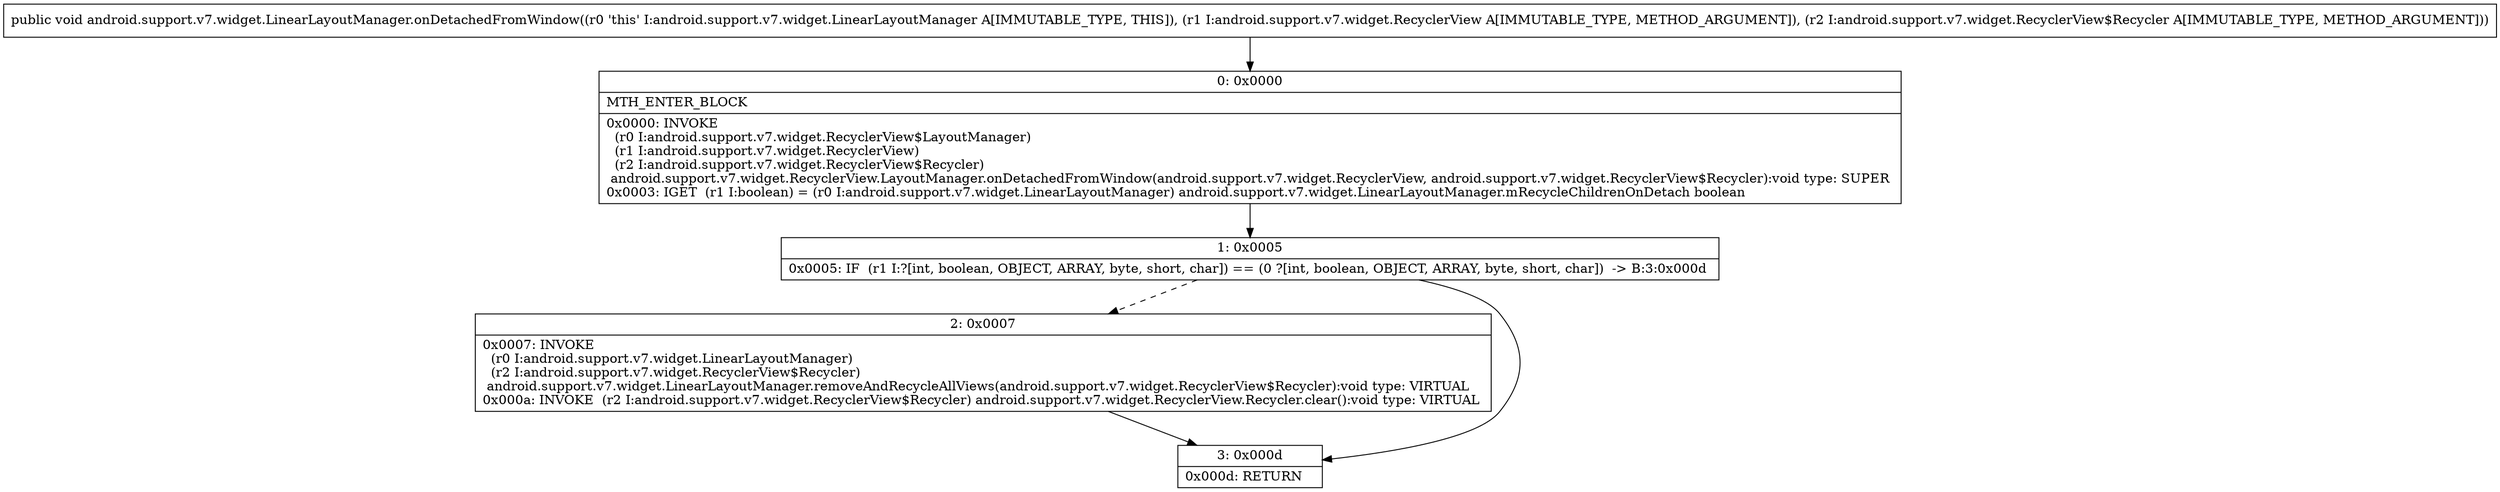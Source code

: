 digraph "CFG forandroid.support.v7.widget.LinearLayoutManager.onDetachedFromWindow(Landroid\/support\/v7\/widget\/RecyclerView;Landroid\/support\/v7\/widget\/RecyclerView$Recycler;)V" {
Node_0 [shape=record,label="{0\:\ 0x0000|MTH_ENTER_BLOCK\l|0x0000: INVOKE  \l  (r0 I:android.support.v7.widget.RecyclerView$LayoutManager)\l  (r1 I:android.support.v7.widget.RecyclerView)\l  (r2 I:android.support.v7.widget.RecyclerView$Recycler)\l android.support.v7.widget.RecyclerView.LayoutManager.onDetachedFromWindow(android.support.v7.widget.RecyclerView, android.support.v7.widget.RecyclerView$Recycler):void type: SUPER \l0x0003: IGET  (r1 I:boolean) = (r0 I:android.support.v7.widget.LinearLayoutManager) android.support.v7.widget.LinearLayoutManager.mRecycleChildrenOnDetach boolean \l}"];
Node_1 [shape=record,label="{1\:\ 0x0005|0x0005: IF  (r1 I:?[int, boolean, OBJECT, ARRAY, byte, short, char]) == (0 ?[int, boolean, OBJECT, ARRAY, byte, short, char])  \-\> B:3:0x000d \l}"];
Node_2 [shape=record,label="{2\:\ 0x0007|0x0007: INVOKE  \l  (r0 I:android.support.v7.widget.LinearLayoutManager)\l  (r2 I:android.support.v7.widget.RecyclerView$Recycler)\l android.support.v7.widget.LinearLayoutManager.removeAndRecycleAllViews(android.support.v7.widget.RecyclerView$Recycler):void type: VIRTUAL \l0x000a: INVOKE  (r2 I:android.support.v7.widget.RecyclerView$Recycler) android.support.v7.widget.RecyclerView.Recycler.clear():void type: VIRTUAL \l}"];
Node_3 [shape=record,label="{3\:\ 0x000d|0x000d: RETURN   \l}"];
MethodNode[shape=record,label="{public void android.support.v7.widget.LinearLayoutManager.onDetachedFromWindow((r0 'this' I:android.support.v7.widget.LinearLayoutManager A[IMMUTABLE_TYPE, THIS]), (r1 I:android.support.v7.widget.RecyclerView A[IMMUTABLE_TYPE, METHOD_ARGUMENT]), (r2 I:android.support.v7.widget.RecyclerView$Recycler A[IMMUTABLE_TYPE, METHOD_ARGUMENT])) }"];
MethodNode -> Node_0;
Node_0 -> Node_1;
Node_1 -> Node_2[style=dashed];
Node_1 -> Node_3;
Node_2 -> Node_3;
}

